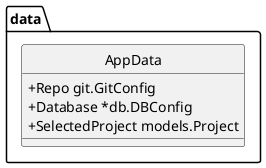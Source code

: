 @startuml
top to bottom direction
skinparam classAttributeIconSize 0
skinparam DefaultFontName Arial
skinparam DefaultFontSize 14
skinparam monochrome true
hide circle

namespace data {
    class AppData << (S,Aquamarine) >> {
        + Repo git.GitConfig
        + Database *db.DBConfig
        + SelectedProject models.Project
    }
}

@enduml